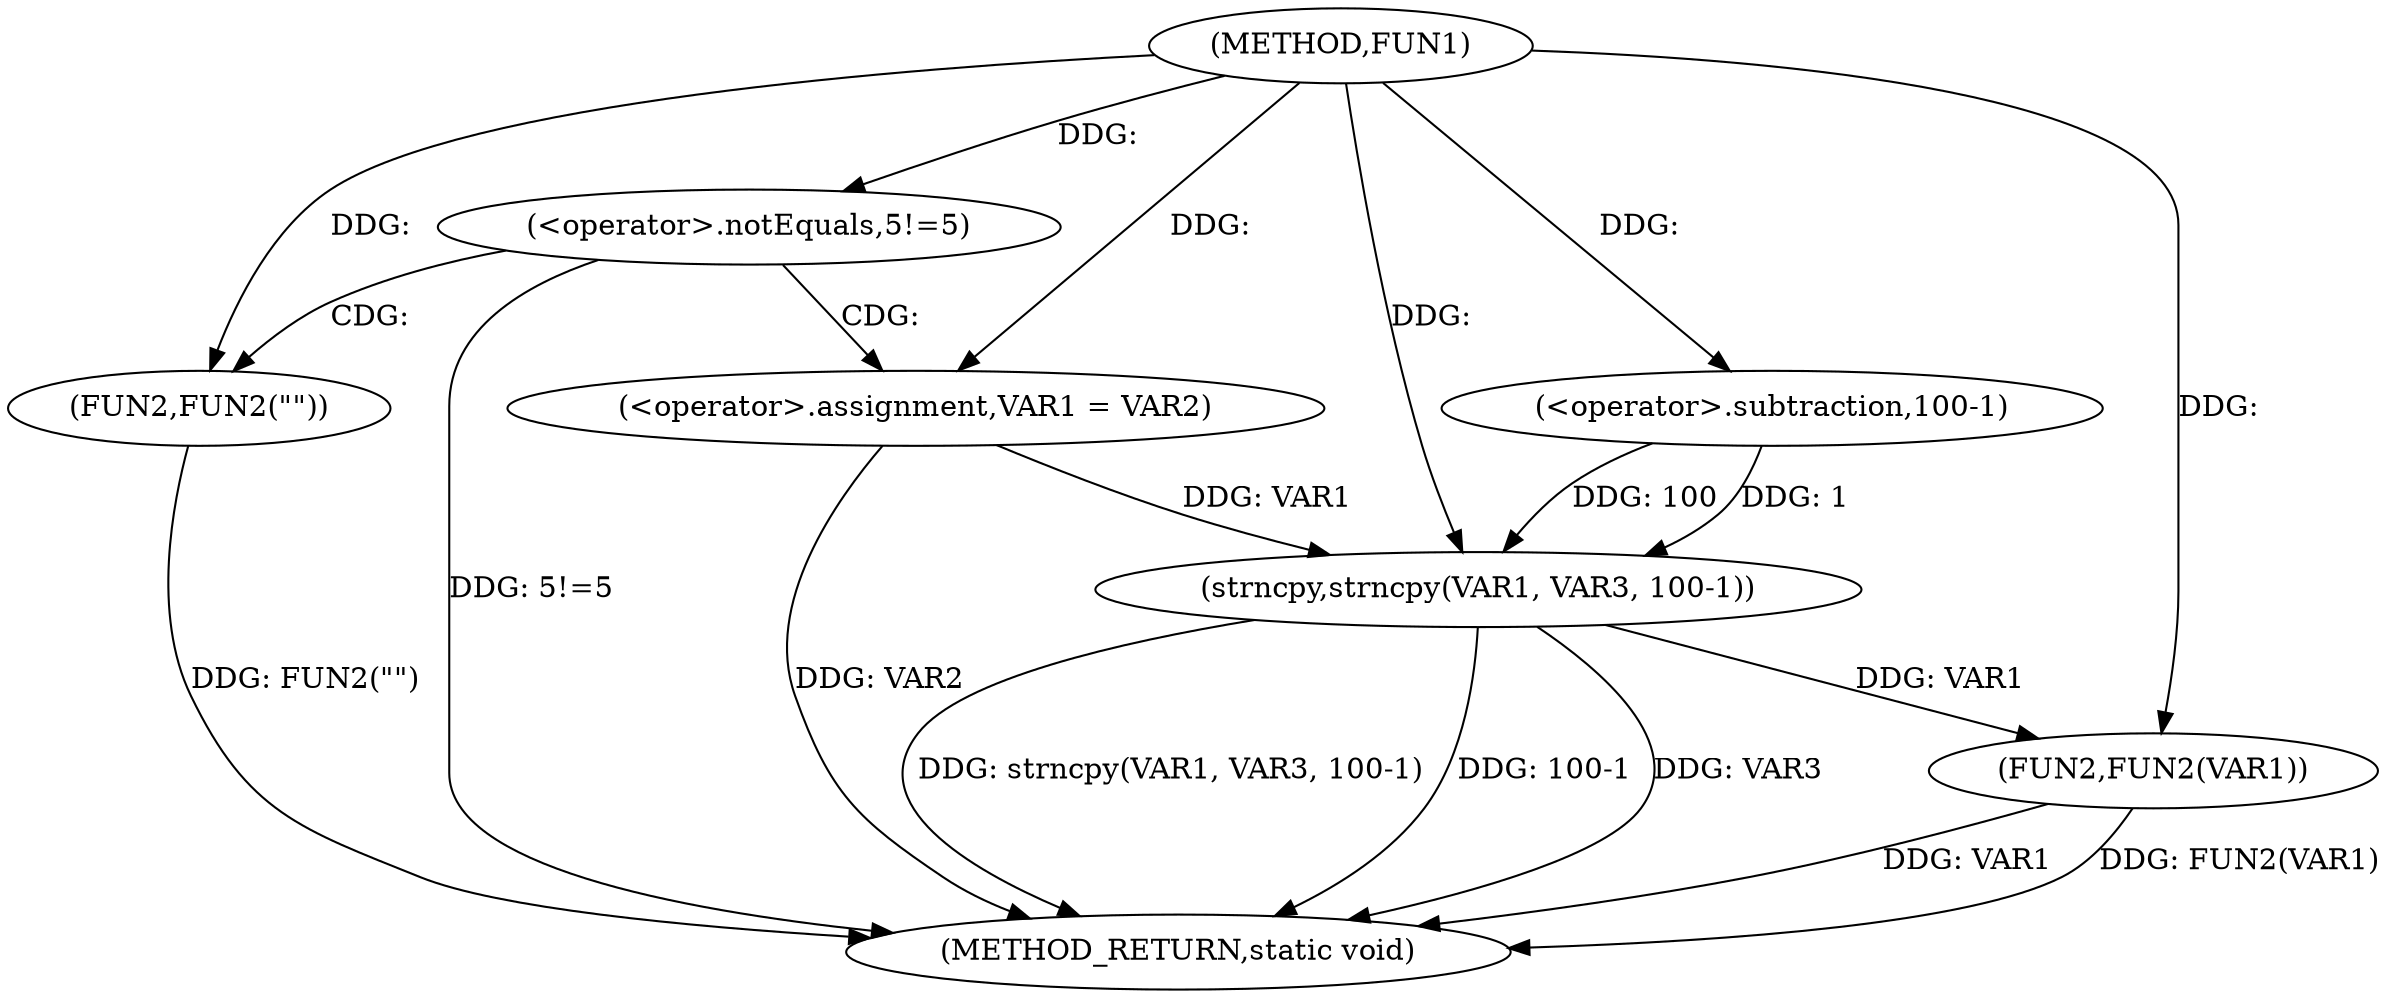 digraph FUN1 {  
"1000100" [label = "(METHOD,FUN1)" ]
"1000126" [label = "(METHOD_RETURN,static void)" ]
"1000105" [label = "(<operator>.notEquals,5!=5)" ]
"1000109" [label = "(FUN2,FUN2(\"\"))" ]
"1000113" [label = "(<operator>.assignment,VAR1 = VAR2)" ]
"1000118" [label = "(strncpy,strncpy(VAR1, VAR3, 100-1))" ]
"1000121" [label = "(<operator>.subtraction,100-1)" ]
"1000124" [label = "(FUN2,FUN2(VAR1))" ]
  "1000124" -> "1000126"  [ label = "DDG: VAR1"] 
  "1000105" -> "1000126"  [ label = "DDG: 5!=5"] 
  "1000118" -> "1000126"  [ label = "DDG: strncpy(VAR1, VAR3, 100-1)"] 
  "1000109" -> "1000126"  [ label = "DDG: FUN2(\"\")"] 
  "1000124" -> "1000126"  [ label = "DDG: FUN2(VAR1)"] 
  "1000113" -> "1000126"  [ label = "DDG: VAR2"] 
  "1000118" -> "1000126"  [ label = "DDG: 100-1"] 
  "1000118" -> "1000126"  [ label = "DDG: VAR3"] 
  "1000100" -> "1000105"  [ label = "DDG: "] 
  "1000100" -> "1000109"  [ label = "DDG: "] 
  "1000100" -> "1000113"  [ label = "DDG: "] 
  "1000113" -> "1000118"  [ label = "DDG: VAR1"] 
  "1000100" -> "1000118"  [ label = "DDG: "] 
  "1000121" -> "1000118"  [ label = "DDG: 100"] 
  "1000121" -> "1000118"  [ label = "DDG: 1"] 
  "1000100" -> "1000121"  [ label = "DDG: "] 
  "1000118" -> "1000124"  [ label = "DDG: VAR1"] 
  "1000100" -> "1000124"  [ label = "DDG: "] 
  "1000105" -> "1000109"  [ label = "CDG: "] 
  "1000105" -> "1000113"  [ label = "CDG: "] 
}
